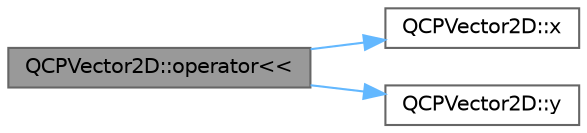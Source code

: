 digraph "QCPVector2D::operator&lt;&lt;"
{
 // LATEX_PDF_SIZE
  bgcolor="transparent";
  edge [fontname=Helvetica,fontsize=10,labelfontname=Helvetica,labelfontsize=10];
  node [fontname=Helvetica,fontsize=10,shape=box,height=0.2,width=0.4];
  rankdir="LR";
  Node1 [label="QCPVector2D::operator\<\<",height=0.2,width=0.4,color="gray40", fillcolor="grey60", style="filled", fontcolor="black",tooltip=" "];
  Node1 -> Node2 [color="steelblue1",style="solid"];
  Node2 [label="QCPVector2D::x",height=0.2,width=0.4,color="grey40", fillcolor="white", style="filled",URL="$class_q_c_p_vector2_d.html#a4a099e1f9788d52cb46deb8139aa6195",tooltip=" "];
  Node1 -> Node3 [color="steelblue1",style="solid"];
  Node3 [label="QCPVector2D::y",height=0.2,width=0.4,color="grey40", fillcolor="white", style="filled",URL="$class_q_c_p_vector2_d.html#a6398fb643ba380d7961a4b208f4eecf1",tooltip=" "];
}
